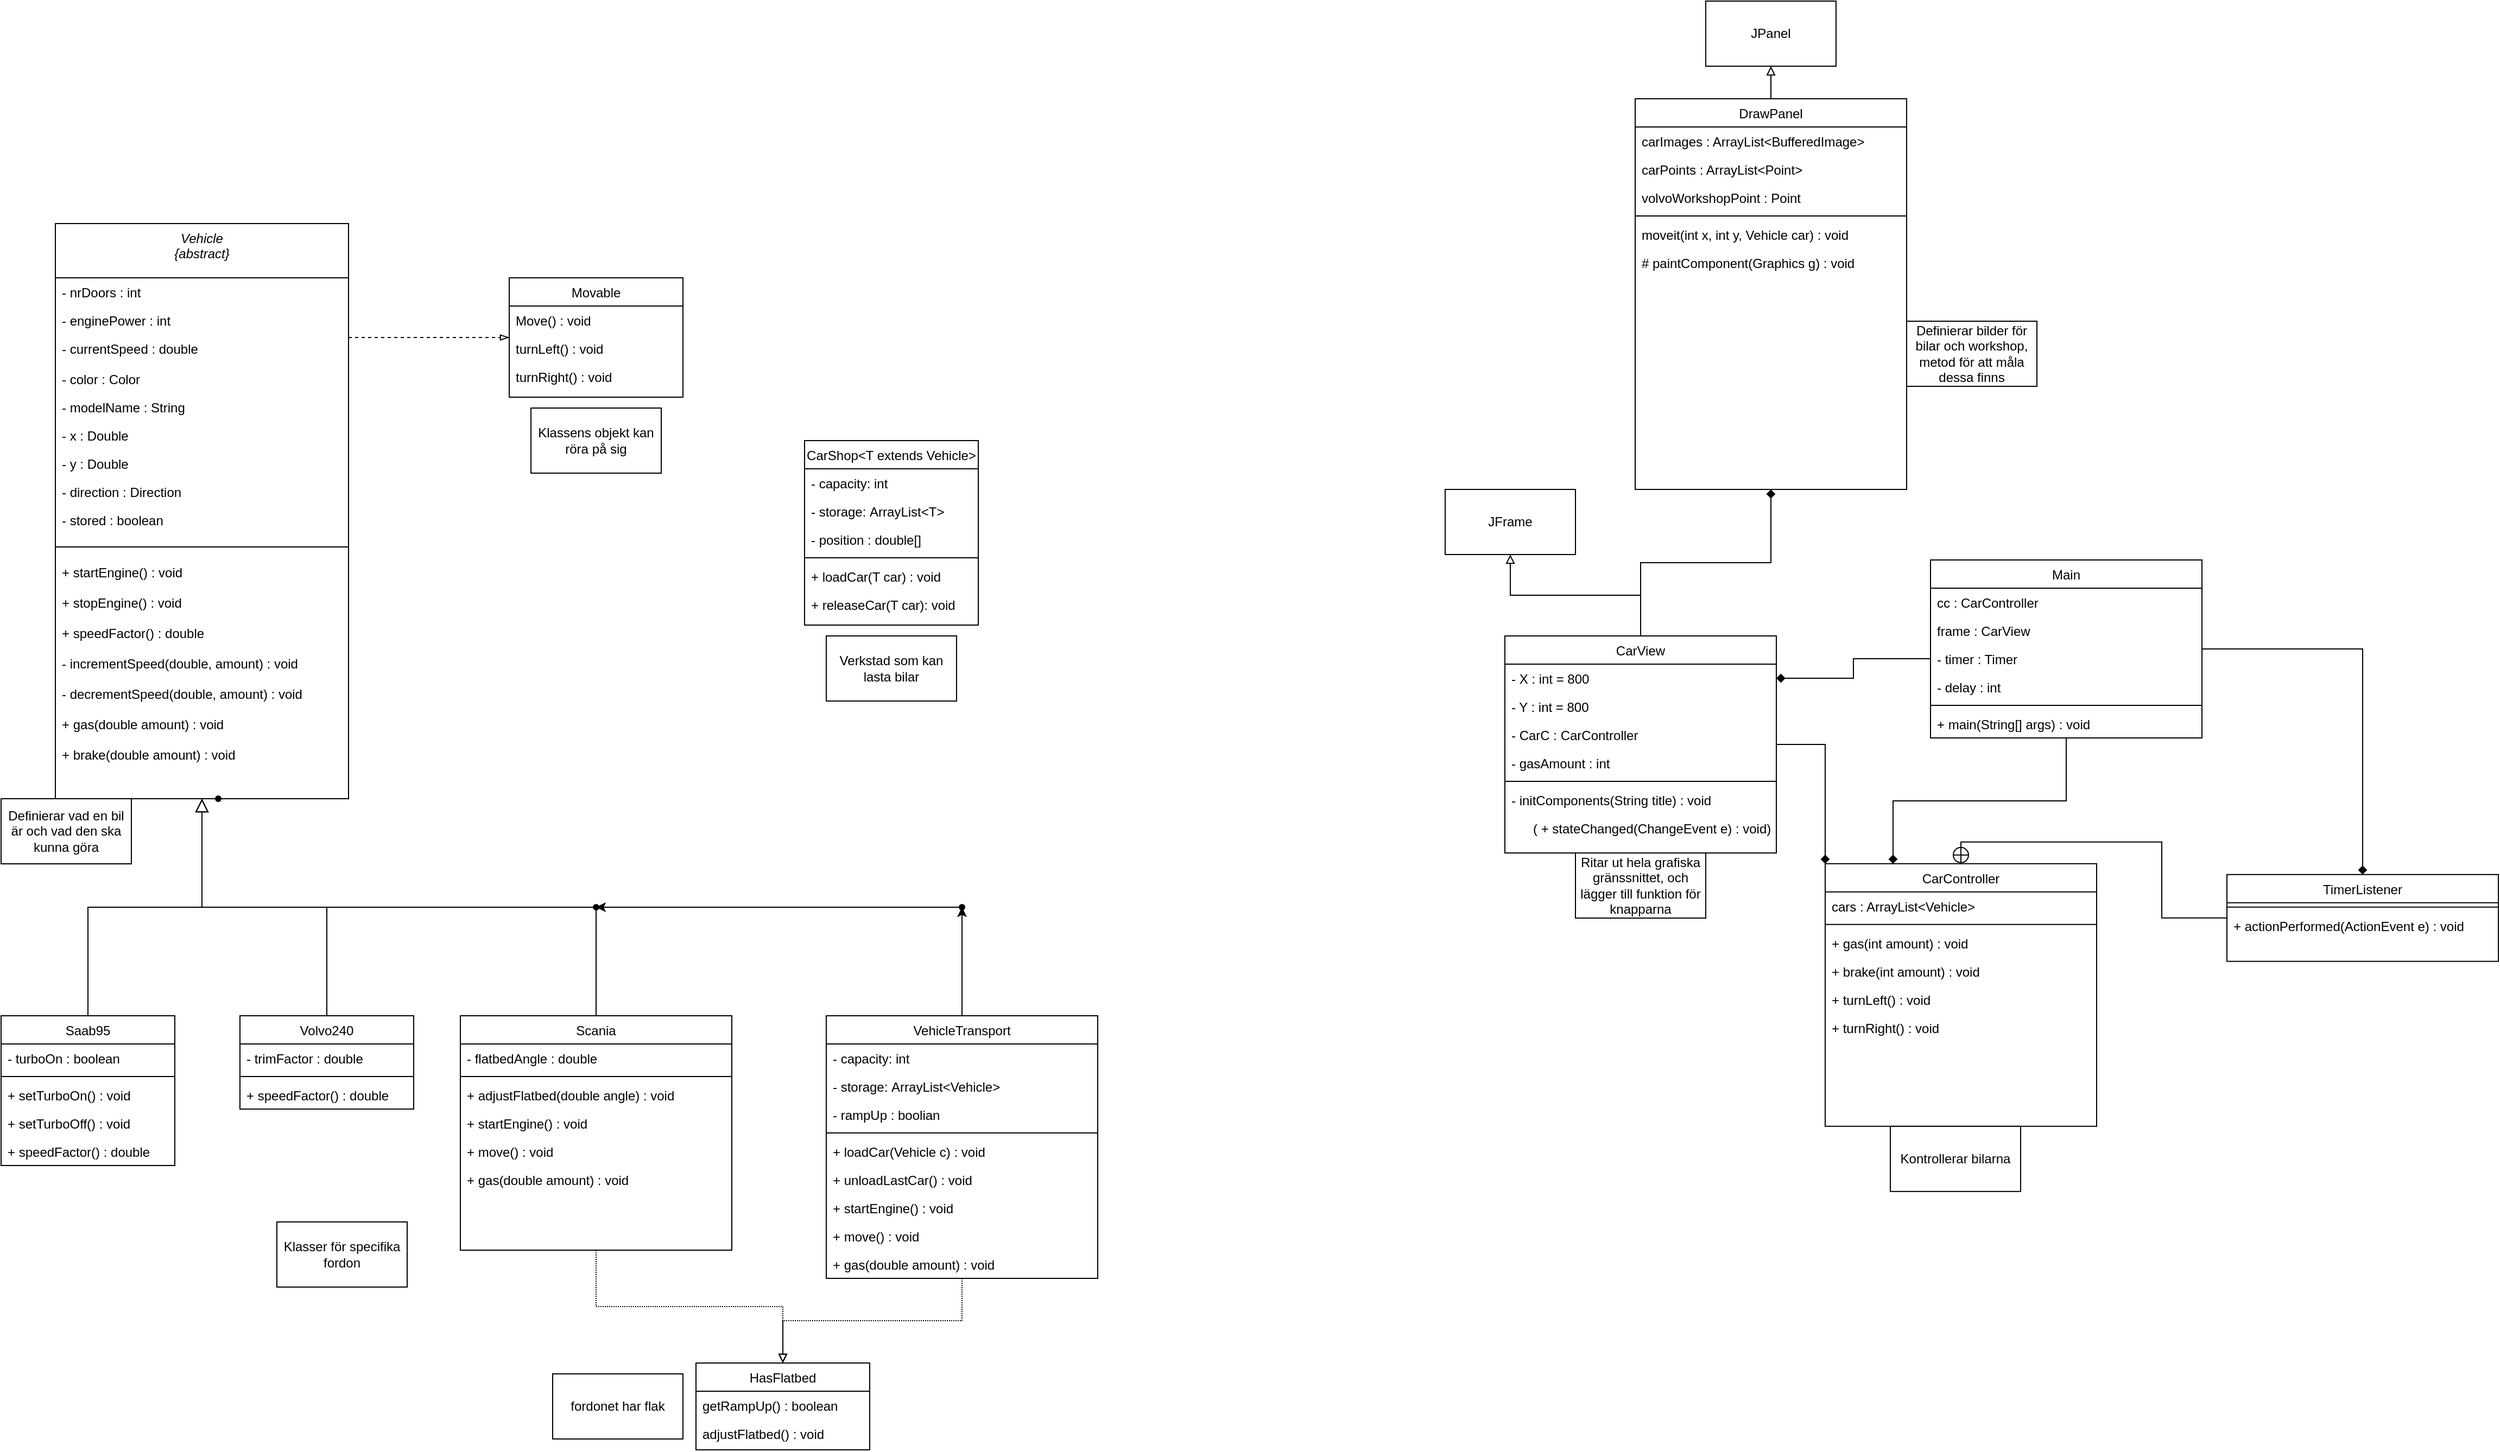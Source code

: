 <mxfile version="26.0.14">
  <diagram id="C5RBs43oDa-KdzZeNtuy" name="Page-1">
    <mxGraphModel dx="1431" dy="1986" grid="1" gridSize="10" guides="1" tooltips="1" connect="1" arrows="1" fold="1" page="1" pageScale="1" pageWidth="827" pageHeight="1169" math="0" shadow="0">
      <root>
        <mxCell id="WIyWlLk6GJQsqaUBKTNV-0" />
        <mxCell id="WIyWlLk6GJQsqaUBKTNV-1" parent="WIyWlLk6GJQsqaUBKTNV-0" />
        <mxCell id="zkfFHV4jXpPFQw0GAbJ--0" value="Vehicle&#xa;{abstract}" style="swimlane;fontStyle=2;align=center;verticalAlign=top;childLayout=stackLayout;horizontal=1;startSize=50;horizontalStack=0;resizeParent=1;resizeLast=0;collapsible=1;marginBottom=0;rounded=0;shadow=0;strokeWidth=1;" parent="WIyWlLk6GJQsqaUBKTNV-1" vertex="1">
          <mxGeometry x="90" y="70" width="270" height="530" as="geometry">
            <mxRectangle x="230" y="140" width="160" height="26" as="alternateBounds" />
          </mxGeometry>
        </mxCell>
        <mxCell id="zkfFHV4jXpPFQw0GAbJ--1" value="- nrDoors : int" style="text;align=left;verticalAlign=top;spacingLeft=4;spacingRight=4;overflow=hidden;rotatable=0;points=[[0,0.5],[1,0.5]];portConstraint=eastwest;" parent="zkfFHV4jXpPFQw0GAbJ--0" vertex="1">
          <mxGeometry y="50" width="270" height="26" as="geometry" />
        </mxCell>
        <mxCell id="zkfFHV4jXpPFQw0GAbJ--2" value="- enginePower : int" style="text;align=left;verticalAlign=top;spacingLeft=4;spacingRight=4;overflow=hidden;rotatable=0;points=[[0,0.5],[1,0.5]];portConstraint=eastwest;rounded=0;shadow=0;html=0;" parent="zkfFHV4jXpPFQw0GAbJ--0" vertex="1">
          <mxGeometry y="76" width="270" height="26" as="geometry" />
        </mxCell>
        <mxCell id="NCB2ixtyb9ge9E3yPOyg-3" value="- currentSpeed : double" style="text;align=left;verticalAlign=top;spacingLeft=4;spacingRight=4;overflow=hidden;rotatable=0;points=[[0,0.5],[1,0.5]];portConstraint=eastwest;" parent="zkfFHV4jXpPFQw0GAbJ--0" vertex="1">
          <mxGeometry y="102" width="270" height="28" as="geometry" />
        </mxCell>
        <mxCell id="zkfFHV4jXpPFQw0GAbJ--3" value="- color : Color" style="text;align=left;verticalAlign=top;spacingLeft=4;spacingRight=4;overflow=hidden;rotatable=0;points=[[0,0.5],[1,0.5]];portConstraint=eastwest;rounded=0;shadow=0;html=0;" parent="zkfFHV4jXpPFQw0GAbJ--0" vertex="1">
          <mxGeometry y="130" width="270" height="26" as="geometry" />
        </mxCell>
        <mxCell id="zkfFHV4jXpPFQw0GAbJ--5" value="- modelName : String" style="text;align=left;verticalAlign=top;spacingLeft=4;spacingRight=4;overflow=hidden;rotatable=0;points=[[0,0.5],[1,0.5]];portConstraint=eastwest;" parent="zkfFHV4jXpPFQw0GAbJ--0" vertex="1">
          <mxGeometry y="156" width="270" height="26" as="geometry" />
        </mxCell>
        <mxCell id="NCB2ixtyb9ge9E3yPOyg-1" value="- x : Double" style="text;align=left;verticalAlign=top;spacingLeft=4;spacingRight=4;overflow=hidden;rotatable=0;points=[[0,0.5],[1,0.5]];portConstraint=eastwest;" parent="zkfFHV4jXpPFQw0GAbJ--0" vertex="1">
          <mxGeometry y="182" width="270" height="26" as="geometry" />
        </mxCell>
        <mxCell id="NCB2ixtyb9ge9E3yPOyg-2" value="- y : Double" style="text;align=left;verticalAlign=top;spacingLeft=4;spacingRight=4;overflow=hidden;rotatable=0;points=[[0,0.5],[1,0.5]];portConstraint=eastwest;" parent="zkfFHV4jXpPFQw0GAbJ--0" vertex="1">
          <mxGeometry y="208" width="270" height="26" as="geometry" />
        </mxCell>
        <mxCell id="NCB2ixtyb9ge9E3yPOyg-0" value="- direction : Direction" style="text;align=left;verticalAlign=top;spacingLeft=4;spacingRight=4;overflow=hidden;rotatable=0;points=[[0,0.5],[1,0.5]];portConstraint=eastwest;" parent="zkfFHV4jXpPFQw0GAbJ--0" vertex="1">
          <mxGeometry y="234" width="270" height="26" as="geometry" />
        </mxCell>
        <mxCell id="NCB2ixtyb9ge9E3yPOyg-4" value="- stored : boolean" style="text;align=left;verticalAlign=top;spacingLeft=4;spacingRight=4;overflow=hidden;rotatable=0;points=[[0,0.5],[1,0.5]];portConstraint=eastwest;" parent="zkfFHV4jXpPFQw0GAbJ--0" vertex="1">
          <mxGeometry y="260" width="270" height="28" as="geometry" />
        </mxCell>
        <mxCell id="zkfFHV4jXpPFQw0GAbJ--4" value="" style="line;html=1;strokeWidth=1;align=left;verticalAlign=middle;spacingTop=-1;spacingLeft=3;spacingRight=3;rotatable=0;labelPosition=right;points=[];portConstraint=eastwest;" parent="zkfFHV4jXpPFQw0GAbJ--0" vertex="1">
          <mxGeometry y="288" width="270" height="20" as="geometry" />
        </mxCell>
        <mxCell id="NCB2ixtyb9ge9E3yPOyg-5" value="+ startEngine() : void" style="text;align=left;verticalAlign=top;spacingLeft=4;spacingRight=4;overflow=hidden;rotatable=0;points=[[0,0.5],[1,0.5]];portConstraint=eastwest;" parent="zkfFHV4jXpPFQw0GAbJ--0" vertex="1">
          <mxGeometry y="308" width="270" height="28" as="geometry" />
        </mxCell>
        <mxCell id="NCB2ixtyb9ge9E3yPOyg-6" value="+ stopEngine() : void" style="text;align=left;verticalAlign=top;spacingLeft=4;spacingRight=4;overflow=hidden;rotatable=0;points=[[0,0.5],[1,0.5]];portConstraint=eastwest;" parent="zkfFHV4jXpPFQw0GAbJ--0" vertex="1">
          <mxGeometry y="336" width="270" height="28" as="geometry" />
        </mxCell>
        <mxCell id="NCB2ixtyb9ge9E3yPOyg-7" value="+ speedFactor() : double" style="text;align=left;verticalAlign=top;spacingLeft=4;spacingRight=4;overflow=hidden;rotatable=0;points=[[0,0.5],[1,0.5]];portConstraint=eastwest;" parent="zkfFHV4jXpPFQw0GAbJ--0" vertex="1">
          <mxGeometry y="364" width="270" height="28" as="geometry" />
        </mxCell>
        <mxCell id="NCB2ixtyb9ge9E3yPOyg-8" value="- incrementSpeed(double, amount) : void" style="text;align=left;verticalAlign=top;spacingLeft=4;spacingRight=4;overflow=hidden;rotatable=0;points=[[0,0.5],[1,0.5]];portConstraint=eastwest;" parent="zkfFHV4jXpPFQw0GAbJ--0" vertex="1">
          <mxGeometry y="392" width="270" height="28" as="geometry" />
        </mxCell>
        <mxCell id="NCB2ixtyb9ge9E3yPOyg-9" value="- decrementSpeed(double, amount) : void" style="text;align=left;verticalAlign=top;spacingLeft=4;spacingRight=4;overflow=hidden;rotatable=0;points=[[0,0.5],[1,0.5]];portConstraint=eastwest;" parent="zkfFHV4jXpPFQw0GAbJ--0" vertex="1">
          <mxGeometry y="420" width="270" height="28" as="geometry" />
        </mxCell>
        <mxCell id="IPOSWvQ6vT351HimJlna-1" value="+ gas(double amount) : void" style="text;align=left;verticalAlign=top;spacingLeft=4;spacingRight=4;overflow=hidden;rotatable=0;points=[[0,0.5],[1,0.5]];portConstraint=eastwest;" parent="zkfFHV4jXpPFQw0GAbJ--0" vertex="1">
          <mxGeometry y="448" width="270" height="28" as="geometry" />
        </mxCell>
        <mxCell id="IPOSWvQ6vT351HimJlna-2" value="+ brake(double amount) : void" style="text;align=left;verticalAlign=top;spacingLeft=4;spacingRight=4;overflow=hidden;rotatable=0;points=[[0,0.5],[1,0.5]];portConstraint=eastwest;" parent="zkfFHV4jXpPFQw0GAbJ--0" vertex="1">
          <mxGeometry y="476" width="270" height="28" as="geometry" />
        </mxCell>
        <mxCell id="zkfFHV4jXpPFQw0GAbJ--6" value="Saab95" style="swimlane;fontStyle=0;align=center;verticalAlign=top;childLayout=stackLayout;horizontal=1;startSize=26;horizontalStack=0;resizeParent=1;resizeLast=0;collapsible=1;marginBottom=0;rounded=0;shadow=0;strokeWidth=1;" parent="WIyWlLk6GJQsqaUBKTNV-1" vertex="1">
          <mxGeometry x="40" y="800" width="160" height="138" as="geometry">
            <mxRectangle x="130" y="380" width="160" height="26" as="alternateBounds" />
          </mxGeometry>
        </mxCell>
        <mxCell id="zkfFHV4jXpPFQw0GAbJ--7" value="- turboOn : boolean" style="text;align=left;verticalAlign=top;spacingLeft=4;spacingRight=4;overflow=hidden;rotatable=0;points=[[0,0.5],[1,0.5]];portConstraint=eastwest;" parent="zkfFHV4jXpPFQw0GAbJ--6" vertex="1">
          <mxGeometry y="26" width="160" height="26" as="geometry" />
        </mxCell>
        <mxCell id="zkfFHV4jXpPFQw0GAbJ--9" value="" style="line;html=1;strokeWidth=1;align=left;verticalAlign=middle;spacingTop=-1;spacingLeft=3;spacingRight=3;rotatable=0;labelPosition=right;points=[];portConstraint=eastwest;" parent="zkfFHV4jXpPFQw0GAbJ--6" vertex="1">
          <mxGeometry y="52" width="160" height="8" as="geometry" />
        </mxCell>
        <mxCell id="zkfFHV4jXpPFQw0GAbJ--11" value="+ setTurboOn() : void" style="text;align=left;verticalAlign=top;spacingLeft=4;spacingRight=4;overflow=hidden;rotatable=0;points=[[0,0.5],[1,0.5]];portConstraint=eastwest;" parent="zkfFHV4jXpPFQw0GAbJ--6" vertex="1">
          <mxGeometry y="60" width="160" height="26" as="geometry" />
        </mxCell>
        <mxCell id="IPOSWvQ6vT351HimJlna-3" value="+ setTurboOff() : void" style="text;align=left;verticalAlign=top;spacingLeft=4;spacingRight=4;overflow=hidden;rotatable=0;points=[[0,0.5],[1,0.5]];portConstraint=eastwest;" parent="zkfFHV4jXpPFQw0GAbJ--6" vertex="1">
          <mxGeometry y="86" width="160" height="26" as="geometry" />
        </mxCell>
        <mxCell id="IPOSWvQ6vT351HimJlna-4" value="+ speedFactor() : double" style="text;align=left;verticalAlign=top;spacingLeft=4;spacingRight=4;overflow=hidden;rotatable=0;points=[[0,0.5],[1,0.5]];portConstraint=eastwest;" parent="zkfFHV4jXpPFQw0GAbJ--6" vertex="1">
          <mxGeometry y="112" width="160" height="26" as="geometry" />
        </mxCell>
        <mxCell id="zkfFHV4jXpPFQw0GAbJ--12" value="" style="endArrow=block;endSize=10;endFill=0;shadow=0;strokeWidth=1;rounded=0;curved=0;edgeStyle=elbowEdgeStyle;elbow=vertical;" parent="WIyWlLk6GJQsqaUBKTNV-1" source="zkfFHV4jXpPFQw0GAbJ--6" target="zkfFHV4jXpPFQw0GAbJ--0" edge="1">
          <mxGeometry width="160" relative="1" as="geometry">
            <mxPoint x="200" y="203" as="sourcePoint" />
            <mxPoint x="200" y="203" as="targetPoint" />
          </mxGeometry>
        </mxCell>
        <mxCell id="zkfFHV4jXpPFQw0GAbJ--13" value="Volvo240" style="swimlane;fontStyle=0;align=center;verticalAlign=top;childLayout=stackLayout;horizontal=1;startSize=26;horizontalStack=0;resizeParent=1;resizeLast=0;collapsible=1;marginBottom=0;rounded=0;shadow=0;strokeWidth=1;" parent="WIyWlLk6GJQsqaUBKTNV-1" vertex="1">
          <mxGeometry x="260" y="800" width="160" height="86" as="geometry">
            <mxRectangle x="340" y="380" width="170" height="26" as="alternateBounds" />
          </mxGeometry>
        </mxCell>
        <mxCell id="zkfFHV4jXpPFQw0GAbJ--14" value="- trimFactor : double" style="text;align=left;verticalAlign=top;spacingLeft=4;spacingRight=4;overflow=hidden;rotatable=0;points=[[0,0.5],[1,0.5]];portConstraint=eastwest;" parent="zkfFHV4jXpPFQw0GAbJ--13" vertex="1">
          <mxGeometry y="26" width="160" height="26" as="geometry" />
        </mxCell>
        <mxCell id="zkfFHV4jXpPFQw0GAbJ--15" value="" style="line;html=1;strokeWidth=1;align=left;verticalAlign=middle;spacingTop=-1;spacingLeft=3;spacingRight=3;rotatable=0;labelPosition=right;points=[];portConstraint=eastwest;" parent="zkfFHV4jXpPFQw0GAbJ--13" vertex="1">
          <mxGeometry y="52" width="160" height="8" as="geometry" />
        </mxCell>
        <mxCell id="IPOSWvQ6vT351HimJlna-6" value="+ speedFactor() : double" style="text;align=left;verticalAlign=top;spacingLeft=4;spacingRight=4;overflow=hidden;rotatable=0;points=[[0,0.5],[1,0.5]];portConstraint=eastwest;" parent="zkfFHV4jXpPFQw0GAbJ--13" vertex="1">
          <mxGeometry y="60" width="160" height="26" as="geometry" />
        </mxCell>
        <mxCell id="zkfFHV4jXpPFQw0GAbJ--16" value="" style="endArrow=block;endSize=10;endFill=0;shadow=0;strokeWidth=1;rounded=0;curved=0;edgeStyle=elbowEdgeStyle;elbow=vertical;" parent="WIyWlLk6GJQsqaUBKTNV-1" source="zkfFHV4jXpPFQw0GAbJ--13" target="zkfFHV4jXpPFQw0GAbJ--0" edge="1">
          <mxGeometry width="160" relative="1" as="geometry">
            <mxPoint x="210" y="373" as="sourcePoint" />
            <mxPoint x="310" y="271" as="targetPoint" />
          </mxGeometry>
        </mxCell>
        <mxCell id="zkfFHV4jXpPFQw0GAbJ--17" value="Movable" style="swimlane;fontStyle=0;align=center;verticalAlign=top;childLayout=stackLayout;horizontal=1;startSize=26;horizontalStack=0;resizeParent=1;resizeLast=0;collapsible=1;marginBottom=0;rounded=0;shadow=0;strokeWidth=1;" parent="WIyWlLk6GJQsqaUBKTNV-1" vertex="1">
          <mxGeometry x="508" y="120" width="160" height="110" as="geometry">
            <mxRectangle x="550" y="140" width="160" height="26" as="alternateBounds" />
          </mxGeometry>
        </mxCell>
        <mxCell id="zkfFHV4jXpPFQw0GAbJ--18" value="Move() : void" style="text;align=left;verticalAlign=top;spacingLeft=4;spacingRight=4;overflow=hidden;rotatable=0;points=[[0,0.5],[1,0.5]];portConstraint=eastwest;" parent="zkfFHV4jXpPFQw0GAbJ--17" vertex="1">
          <mxGeometry y="26" width="160" height="26" as="geometry" />
        </mxCell>
        <mxCell id="zkfFHV4jXpPFQw0GAbJ--19" value="turnLeft() : void" style="text;align=left;verticalAlign=top;spacingLeft=4;spacingRight=4;overflow=hidden;rotatable=0;points=[[0,0.5],[1,0.5]];portConstraint=eastwest;rounded=0;shadow=0;html=0;" parent="zkfFHV4jXpPFQw0GAbJ--17" vertex="1">
          <mxGeometry y="52" width="160" height="26" as="geometry" />
        </mxCell>
        <mxCell id="zkfFHV4jXpPFQw0GAbJ--20" value="turnRight() : void" style="text;align=left;verticalAlign=top;spacingLeft=4;spacingRight=4;overflow=hidden;rotatable=0;points=[[0,0.5],[1,0.5]];portConstraint=eastwest;rounded=0;shadow=0;html=0;" parent="zkfFHV4jXpPFQw0GAbJ--17" vertex="1">
          <mxGeometry y="78" width="160" height="26" as="geometry" />
        </mxCell>
        <mxCell id="zkfFHV4jXpPFQw0GAbJ--26" value="" style="endArrow=blockThin;shadow=0;strokeWidth=1;rounded=0;curved=0;endFill=0;edgeStyle=elbowEdgeStyle;elbow=vertical;dashed=1;" parent="WIyWlLk6GJQsqaUBKTNV-1" source="zkfFHV4jXpPFQw0GAbJ--0" target="zkfFHV4jXpPFQw0GAbJ--17" edge="1">
          <mxGeometry x="0.5" y="41" relative="1" as="geometry">
            <mxPoint x="380" y="192" as="sourcePoint" />
            <mxPoint x="540" y="192" as="targetPoint" />
            <mxPoint x="-40" y="32" as="offset" />
          </mxGeometry>
        </mxCell>
        <mxCell id="IPOSWvQ6vT351HimJlna-49" style="edgeStyle=orthogonalEdgeStyle;rounded=0;orthogonalLoop=1;jettySize=auto;html=1;endArrow=none;startFill=0;" parent="WIyWlLk6GJQsqaUBKTNV-1" source="IPOSWvQ6vT351HimJlna-7" target="IPOSWvQ6vT351HimJlna-48" edge="1">
          <mxGeometry relative="1" as="geometry" />
        </mxCell>
        <mxCell id="IPOSWvQ6vT351HimJlna-72" style="edgeStyle=orthogonalEdgeStyle;rounded=0;orthogonalLoop=1;jettySize=auto;html=1;entryX=0.5;entryY=0;entryDx=0;entryDy=0;dashed=1;dashPattern=1 1;endArrow=block;endFill=0;" parent="WIyWlLk6GJQsqaUBKTNV-1" source="IPOSWvQ6vT351HimJlna-7" target="IPOSWvQ6vT351HimJlna-66" edge="1">
          <mxGeometry relative="1" as="geometry" />
        </mxCell>
        <mxCell id="IPOSWvQ6vT351HimJlna-7" value="Scania" style="swimlane;fontStyle=0;align=center;verticalAlign=top;childLayout=stackLayout;horizontal=1;startSize=26;horizontalStack=0;resizeParent=1;resizeLast=0;collapsible=1;marginBottom=0;rounded=0;shadow=0;strokeWidth=1;" parent="WIyWlLk6GJQsqaUBKTNV-1" vertex="1">
          <mxGeometry x="463" y="800" width="250" height="216" as="geometry">
            <mxRectangle x="130" y="380" width="160" height="26" as="alternateBounds" />
          </mxGeometry>
        </mxCell>
        <mxCell id="IPOSWvQ6vT351HimJlna-8" value="- flatbedAngle : double" style="text;align=left;verticalAlign=top;spacingLeft=4;spacingRight=4;overflow=hidden;rotatable=0;points=[[0,0.5],[1,0.5]];portConstraint=eastwest;" parent="IPOSWvQ6vT351HimJlna-7" vertex="1">
          <mxGeometry y="26" width="250" height="26" as="geometry" />
        </mxCell>
        <mxCell id="IPOSWvQ6vT351HimJlna-9" value="" style="line;html=1;strokeWidth=1;align=left;verticalAlign=middle;spacingTop=-1;spacingLeft=3;spacingRight=3;rotatable=0;labelPosition=right;points=[];portConstraint=eastwest;" parent="IPOSWvQ6vT351HimJlna-7" vertex="1">
          <mxGeometry y="52" width="250" height="8" as="geometry" />
        </mxCell>
        <mxCell id="IPOSWvQ6vT351HimJlna-10" value="+ adjustFlatbed(double angle) : void" style="text;align=left;verticalAlign=top;spacingLeft=4;spacingRight=4;overflow=hidden;rotatable=0;points=[[0,0.5],[1,0.5]];portConstraint=eastwest;" parent="IPOSWvQ6vT351HimJlna-7" vertex="1">
          <mxGeometry y="60" width="250" height="26" as="geometry" />
        </mxCell>
        <mxCell id="IPOSWvQ6vT351HimJlna-11" value="+ startEngine() : void" style="text;align=left;verticalAlign=top;spacingLeft=4;spacingRight=4;overflow=hidden;rotatable=0;points=[[0,0.5],[1,0.5]];portConstraint=eastwest;" parent="IPOSWvQ6vT351HimJlna-7" vertex="1">
          <mxGeometry y="86" width="250" height="26" as="geometry" />
        </mxCell>
        <mxCell id="IPOSWvQ6vT351HimJlna-36" value="+ move() : void" style="text;align=left;verticalAlign=top;spacingLeft=4;spacingRight=4;overflow=hidden;rotatable=0;points=[[0,0.5],[1,0.5]];portConstraint=eastwest;" parent="IPOSWvQ6vT351HimJlna-7" vertex="1">
          <mxGeometry y="112" width="250" height="26" as="geometry" />
        </mxCell>
        <mxCell id="IPOSWvQ6vT351HimJlna-38" value="+ gas(double amount) : void" style="text;align=left;verticalAlign=top;spacingLeft=4;spacingRight=4;overflow=hidden;rotatable=0;points=[[0,0.5],[1,0.5]];portConstraint=eastwest;" parent="IPOSWvQ6vT351HimJlna-7" vertex="1">
          <mxGeometry y="138" width="250" height="26" as="geometry" />
        </mxCell>
        <mxCell id="IPOSWvQ6vT351HimJlna-30" value="" style="shape=waypoint;sketch=0;fillStyle=solid;size=6;pointerEvents=1;points=[];fillColor=none;resizable=0;rotatable=0;perimeter=centerPerimeter;snapToPoint=1;strokeColor=none;" parent="WIyWlLk6GJQsqaUBKTNV-1" vertex="1">
          <mxGeometry x="550" y="870" width="20" height="20" as="geometry" />
        </mxCell>
        <mxCell id="IPOSWvQ6vT351HimJlna-32" value="" style="shape=waypoint;sketch=0;fillStyle=solid;size=6;pointerEvents=1;points=[];fillColor=none;resizable=0;rotatable=0;perimeter=centerPerimeter;snapToPoint=1;strokeColor=none;" parent="WIyWlLk6GJQsqaUBKTNV-1" vertex="1">
          <mxGeometry x="450" y="870" width="20" height="20" as="geometry" />
        </mxCell>
        <mxCell id="IPOSWvQ6vT351HimJlna-45" style="edgeStyle=orthogonalEdgeStyle;rounded=0;orthogonalLoop=1;jettySize=auto;html=1;" parent="WIyWlLk6GJQsqaUBKTNV-1" edge="1">
          <mxGeometry relative="1" as="geometry">
            <mxPoint x="640" y="660" as="targetPoint" />
            <mxPoint x="640" y="660" as="sourcePoint" />
          </mxGeometry>
        </mxCell>
        <mxCell id="IPOSWvQ6vT351HimJlna-44" value="" style="shape=waypoint;sketch=0;fillStyle=solid;size=6;pointerEvents=1;points=[];fillColor=none;resizable=0;rotatable=0;perimeter=centerPerimeter;snapToPoint=1;strokeColor=none;" parent="WIyWlLk6GJQsqaUBKTNV-1" vertex="1">
          <mxGeometry x="330" y="690" width="20" height="20" as="geometry" />
        </mxCell>
        <mxCell id="IPOSWvQ6vT351HimJlna-50" style="edgeStyle=orthogonalEdgeStyle;rounded=0;orthogonalLoop=1;jettySize=auto;html=1;endArrow=none;startFill=0;" parent="WIyWlLk6GJQsqaUBKTNV-1" source="IPOSWvQ6vT351HimJlna-48" target="IPOSWvQ6vT351HimJlna-44" edge="1">
          <mxGeometry relative="1" as="geometry" />
        </mxCell>
        <mxCell id="IPOSWvQ6vT351HimJlna-48" value="" style="shape=waypoint;sketch=0;fillStyle=solid;size=6;pointerEvents=1;points=[];fillColor=none;resizable=0;rotatable=0;perimeter=centerPerimeter;snapToPoint=1;strokeColor=none;" parent="WIyWlLk6GJQsqaUBKTNV-1" vertex="1">
          <mxGeometry x="578" y="690" width="20" height="20" as="geometry" />
        </mxCell>
        <mxCell id="IPOSWvQ6vT351HimJlna-61" style="edgeStyle=orthogonalEdgeStyle;rounded=0;orthogonalLoop=1;jettySize=auto;html=1;" parent="WIyWlLk6GJQsqaUBKTNV-1" source="IPOSWvQ6vT351HimJlna-51" target="IPOSWvQ6vT351HimJlna-60" edge="1">
          <mxGeometry relative="1" as="geometry" />
        </mxCell>
        <mxCell id="IPOSWvQ6vT351HimJlna-73" style="edgeStyle=orthogonalEdgeStyle;rounded=0;orthogonalLoop=1;jettySize=auto;html=1;entryX=0.5;entryY=0;entryDx=0;entryDy=0;dashed=1;dashPattern=1 1;endArrow=block;endFill=0;" parent="WIyWlLk6GJQsqaUBKTNV-1" source="IPOSWvQ6vT351HimJlna-51" target="IPOSWvQ6vT351HimJlna-66" edge="1">
          <mxGeometry relative="1" as="geometry" />
        </mxCell>
        <mxCell id="IPOSWvQ6vT351HimJlna-51" value="VehicleTransport" style="swimlane;fontStyle=0;align=center;verticalAlign=top;childLayout=stackLayout;horizontal=1;startSize=26;horizontalStack=0;resizeParent=1;resizeLast=0;collapsible=1;marginBottom=0;rounded=0;shadow=0;strokeWidth=1;" parent="WIyWlLk6GJQsqaUBKTNV-1" vertex="1">
          <mxGeometry x="800" y="800" width="250" height="242" as="geometry">
            <mxRectangle x="130" y="380" width="160" height="26" as="alternateBounds" />
          </mxGeometry>
        </mxCell>
        <mxCell id="IPOSWvQ6vT351HimJlna-52" value="- capacity: int" style="text;align=left;verticalAlign=top;spacingLeft=4;spacingRight=4;overflow=hidden;rotatable=0;points=[[0,0.5],[1,0.5]];portConstraint=eastwest;" parent="IPOSWvQ6vT351HimJlna-51" vertex="1">
          <mxGeometry y="26" width="250" height="26" as="geometry" />
        </mxCell>
        <mxCell id="IPOSWvQ6vT351HimJlna-63" value="- storage: ArrayList&lt;Vehicle&gt;" style="text;align=left;verticalAlign=top;spacingLeft=4;spacingRight=4;overflow=hidden;rotatable=0;points=[[0,0.5],[1,0.5]];portConstraint=eastwest;" parent="IPOSWvQ6vT351HimJlna-51" vertex="1">
          <mxGeometry y="52" width="250" height="26" as="geometry" />
        </mxCell>
        <mxCell id="IPOSWvQ6vT351HimJlna-54" value="- rampUp : boolian" style="text;align=left;verticalAlign=top;spacingLeft=4;spacingRight=4;overflow=hidden;rotatable=0;points=[[0,0.5],[1,0.5]];portConstraint=eastwest;" parent="IPOSWvQ6vT351HimJlna-51" vertex="1">
          <mxGeometry y="78" width="250" height="26" as="geometry" />
        </mxCell>
        <mxCell id="IPOSWvQ6vT351HimJlna-53" value="" style="line;html=1;strokeWidth=1;align=left;verticalAlign=middle;spacingTop=-1;spacingLeft=3;spacingRight=3;rotatable=0;labelPosition=right;points=[];portConstraint=eastwest;" parent="IPOSWvQ6vT351HimJlna-51" vertex="1">
          <mxGeometry y="104" width="250" height="8" as="geometry" />
        </mxCell>
        <mxCell id="IPOSWvQ6vT351HimJlna-65" value="+ loadCar(Vehicle c) : void" style="text;align=left;verticalAlign=top;spacingLeft=4;spacingRight=4;overflow=hidden;rotatable=0;points=[[0,0.5],[1,0.5]];portConstraint=eastwest;" parent="IPOSWvQ6vT351HimJlna-51" vertex="1">
          <mxGeometry y="112" width="250" height="26" as="geometry" />
        </mxCell>
        <mxCell id="IPOSWvQ6vT351HimJlna-64" value="+ unloadLastCar() : void" style="text;align=left;verticalAlign=top;spacingLeft=4;spacingRight=4;overflow=hidden;rotatable=0;points=[[0,0.5],[1,0.5]];portConstraint=eastwest;" parent="IPOSWvQ6vT351HimJlna-51" vertex="1">
          <mxGeometry y="138" width="250" height="26" as="geometry" />
        </mxCell>
        <mxCell id="IPOSWvQ6vT351HimJlna-55" value="+ startEngine() : void" style="text;align=left;verticalAlign=top;spacingLeft=4;spacingRight=4;overflow=hidden;rotatable=0;points=[[0,0.5],[1,0.5]];portConstraint=eastwest;" parent="IPOSWvQ6vT351HimJlna-51" vertex="1">
          <mxGeometry y="164" width="250" height="26" as="geometry" />
        </mxCell>
        <mxCell id="IPOSWvQ6vT351HimJlna-56" value="+ move() : void" style="text;align=left;verticalAlign=top;spacingLeft=4;spacingRight=4;overflow=hidden;rotatable=0;points=[[0,0.5],[1,0.5]];portConstraint=eastwest;" parent="IPOSWvQ6vT351HimJlna-51" vertex="1">
          <mxGeometry y="190" width="250" height="26" as="geometry" />
        </mxCell>
        <mxCell id="IPOSWvQ6vT351HimJlna-57" value="+ gas(double amount) : void" style="text;align=left;verticalAlign=top;spacingLeft=4;spacingRight=4;overflow=hidden;rotatable=0;points=[[0,0.5],[1,0.5]];portConstraint=eastwest;" parent="IPOSWvQ6vT351HimJlna-51" vertex="1">
          <mxGeometry y="216" width="250" height="26" as="geometry" />
        </mxCell>
        <mxCell id="IPOSWvQ6vT351HimJlna-58" value="" style="shape=waypoint;sketch=0;fillStyle=solid;size=6;pointerEvents=1;points=[];fillColor=none;resizable=0;rotatable=0;perimeter=centerPerimeter;snapToPoint=1;" parent="WIyWlLk6GJQsqaUBKTNV-1" vertex="1">
          <mxGeometry x="230" y="590" width="20" height="20" as="geometry" />
        </mxCell>
        <mxCell id="IPOSWvQ6vT351HimJlna-59" value="" style="shape=waypoint;sketch=0;fillStyle=solid;size=6;pointerEvents=1;points=[];fillColor=none;resizable=0;rotatable=0;perimeter=centerPerimeter;snapToPoint=1;" parent="WIyWlLk6GJQsqaUBKTNV-1" vertex="1">
          <mxGeometry x="578" y="690" width="20" height="20" as="geometry" />
        </mxCell>
        <mxCell id="IPOSWvQ6vT351HimJlna-60" value="" style="shape=waypoint;sketch=0;fillStyle=solid;size=6;pointerEvents=1;points=[];fillColor=none;resizable=0;rotatable=0;perimeter=centerPerimeter;snapToPoint=1;" parent="WIyWlLk6GJQsqaUBKTNV-1" vertex="1">
          <mxGeometry x="915" y="690" width="20" height="20" as="geometry" />
        </mxCell>
        <mxCell id="IPOSWvQ6vT351HimJlna-62" style="edgeStyle=orthogonalEdgeStyle;rounded=0;orthogonalLoop=1;jettySize=auto;html=1;entryX=0.9;entryY=1.1;entryDx=0;entryDy=0;entryPerimeter=0;" parent="WIyWlLk6GJQsqaUBKTNV-1" source="IPOSWvQ6vT351HimJlna-60" target="IPOSWvQ6vT351HimJlna-59" edge="1">
          <mxGeometry relative="1" as="geometry" />
        </mxCell>
        <mxCell id="IPOSWvQ6vT351HimJlna-66" value="HasFlatbed" style="swimlane;fontStyle=0;align=center;verticalAlign=top;childLayout=stackLayout;horizontal=1;startSize=26;horizontalStack=0;resizeParent=1;resizeLast=0;collapsible=1;marginBottom=0;rounded=0;shadow=0;strokeWidth=1;" parent="WIyWlLk6GJQsqaUBKTNV-1" vertex="1">
          <mxGeometry x="680" y="1120" width="160" height="80" as="geometry">
            <mxRectangle x="550" y="140" width="160" height="26" as="alternateBounds" />
          </mxGeometry>
        </mxCell>
        <mxCell id="IPOSWvQ6vT351HimJlna-67" value="getRampUp() : boolean" style="text;align=left;verticalAlign=top;spacingLeft=4;spacingRight=4;overflow=hidden;rotatable=0;points=[[0,0.5],[1,0.5]];portConstraint=eastwest;" parent="IPOSWvQ6vT351HimJlna-66" vertex="1">
          <mxGeometry y="26" width="160" height="26" as="geometry" />
        </mxCell>
        <mxCell id="IPOSWvQ6vT351HimJlna-68" value="adjustFlatbed() : void" style="text;align=left;verticalAlign=top;spacingLeft=4;spacingRight=4;overflow=hidden;rotatable=0;points=[[0,0.5],[1,0.5]];portConstraint=eastwest;rounded=0;shadow=0;html=0;" parent="IPOSWvQ6vT351HimJlna-66" vertex="1">
          <mxGeometry y="52" width="160" height="26" as="geometry" />
        </mxCell>
        <mxCell id="IPOSWvQ6vT351HimJlna-74" value="CarShop&lt;T extends Vehicle&gt;" style="swimlane;fontStyle=0;align=center;verticalAlign=top;childLayout=stackLayout;horizontal=1;startSize=26;horizontalStack=0;resizeParent=1;resizeLast=0;collapsible=1;marginBottom=0;rounded=0;shadow=0;strokeWidth=1;" parent="WIyWlLk6GJQsqaUBKTNV-1" vertex="1">
          <mxGeometry x="780" y="270" width="160" height="170" as="geometry">
            <mxRectangle x="130" y="380" width="160" height="26" as="alternateBounds" />
          </mxGeometry>
        </mxCell>
        <mxCell id="IPOSWvQ6vT351HimJlna-75" value="- capacity: int" style="text;align=left;verticalAlign=top;spacingLeft=4;spacingRight=4;overflow=hidden;rotatable=0;points=[[0,0.5],[1,0.5]];portConstraint=eastwest;" parent="IPOSWvQ6vT351HimJlna-74" vertex="1">
          <mxGeometry y="26" width="160" height="26" as="geometry" />
        </mxCell>
        <mxCell id="IPOSWvQ6vT351HimJlna-83" value="- storage: ArrayList&lt;T&gt;" style="text;align=left;verticalAlign=top;spacingLeft=4;spacingRight=4;overflow=hidden;rotatable=0;points=[[0,0.5],[1,0.5]];portConstraint=eastwest;" parent="IPOSWvQ6vT351HimJlna-74" vertex="1">
          <mxGeometry y="52" width="160" height="26" as="geometry" />
        </mxCell>
        <mxCell id="IPOSWvQ6vT351HimJlna-84" value="- position : double[]" style="text;align=left;verticalAlign=top;spacingLeft=4;spacingRight=4;overflow=hidden;rotatable=0;points=[[0,0.5],[1,0.5]];portConstraint=eastwest;" parent="IPOSWvQ6vT351HimJlna-74" vertex="1">
          <mxGeometry y="78" width="160" height="26" as="geometry" />
        </mxCell>
        <mxCell id="IPOSWvQ6vT351HimJlna-76" value="" style="line;html=1;strokeWidth=1;align=left;verticalAlign=middle;spacingTop=-1;spacingLeft=3;spacingRight=3;rotatable=0;labelPosition=right;points=[];portConstraint=eastwest;" parent="IPOSWvQ6vT351HimJlna-74" vertex="1">
          <mxGeometry y="104" width="160" height="8" as="geometry" />
        </mxCell>
        <mxCell id="IPOSWvQ6vT351HimJlna-77" value="+ loadCar(T car) : void" style="text;align=left;verticalAlign=top;spacingLeft=4;spacingRight=4;overflow=hidden;rotatable=0;points=[[0,0.5],[1,0.5]];portConstraint=eastwest;" parent="IPOSWvQ6vT351HimJlna-74" vertex="1">
          <mxGeometry y="112" width="160" height="26" as="geometry" />
        </mxCell>
        <mxCell id="IPOSWvQ6vT351HimJlna-78" value="+ releaseCar(T car): void" style="text;align=left;verticalAlign=top;spacingLeft=4;spacingRight=4;overflow=hidden;rotatable=0;points=[[0,0.5],[1,0.5]];portConstraint=eastwest;" parent="IPOSWvQ6vT351HimJlna-74" vertex="1">
          <mxGeometry y="138" width="160" height="26" as="geometry" />
        </mxCell>
        <mxCell id="CcBp-RUJ5APrqjMbHhpK-7" style="edgeStyle=orthogonalEdgeStyle;rounded=0;orthogonalLoop=1;jettySize=auto;html=1;entryX=0.5;entryY=1;entryDx=0;entryDy=0;endArrow=block;endFill=0;" parent="WIyWlLk6GJQsqaUBKTNV-1" source="IPOSWvQ6vT351HimJlna-85" target="CcBp-RUJ5APrqjMbHhpK-6" edge="1">
          <mxGeometry relative="1" as="geometry" />
        </mxCell>
        <mxCell id="CcBp-RUJ5APrqjMbHhpK-29" style="edgeStyle=orthogonalEdgeStyle;rounded=0;orthogonalLoop=1;jettySize=auto;html=1;entryX=0;entryY=0;entryDx=0;entryDy=0;endArrow=diamond;endFill=1;" parent="WIyWlLk6GJQsqaUBKTNV-1" source="IPOSWvQ6vT351HimJlna-85" target="IPOSWvQ6vT351HimJlna-105" edge="1">
          <mxGeometry relative="1" as="geometry" />
        </mxCell>
        <mxCell id="Waz1OTMBkC5-I9cBOXwK-0" style="edgeStyle=orthogonalEdgeStyle;rounded=0;orthogonalLoop=1;jettySize=auto;html=1;endArrow=diamond;endFill=1;" edge="1" parent="WIyWlLk6GJQsqaUBKTNV-1" source="IPOSWvQ6vT351HimJlna-85" target="IPOSWvQ6vT351HimJlna-95">
          <mxGeometry relative="1" as="geometry" />
        </mxCell>
        <mxCell id="IPOSWvQ6vT351HimJlna-85" value="CarView" style="swimlane;fontStyle=0;align=center;verticalAlign=top;childLayout=stackLayout;horizontal=1;startSize=26;horizontalStack=0;resizeParent=1;resizeLast=0;collapsible=1;marginBottom=0;rounded=0;shadow=0;strokeWidth=1;" parent="WIyWlLk6GJQsqaUBKTNV-1" vertex="1">
          <mxGeometry x="1425" y="450" width="250" height="200" as="geometry">
            <mxRectangle x="130" y="380" width="160" height="26" as="alternateBounds" />
          </mxGeometry>
        </mxCell>
        <mxCell id="IPOSWvQ6vT351HimJlna-86" value="- X : int = 800" style="text;align=left;verticalAlign=top;spacingLeft=4;spacingRight=4;overflow=hidden;rotatable=0;points=[[0,0.5],[1,0.5]];portConstraint=eastwest;" parent="IPOSWvQ6vT351HimJlna-85" vertex="1">
          <mxGeometry y="26" width="250" height="26" as="geometry" />
        </mxCell>
        <mxCell id="IPOSWvQ6vT351HimJlna-87" value="- Y : int = 800" style="text;align=left;verticalAlign=top;spacingLeft=4;spacingRight=4;overflow=hidden;rotatable=0;points=[[0,0.5],[1,0.5]];portConstraint=eastwest;" parent="IPOSWvQ6vT351HimJlna-85" vertex="1">
          <mxGeometry y="52" width="250" height="26" as="geometry" />
        </mxCell>
        <mxCell id="IPOSWvQ6vT351HimJlna-88" value="- CarC : CarController" style="text;align=left;verticalAlign=top;spacingLeft=4;spacingRight=4;overflow=hidden;rotatable=0;points=[[0,0.5],[1,0.5]];portConstraint=eastwest;" parent="IPOSWvQ6vT351HimJlna-85" vertex="1">
          <mxGeometry y="78" width="250" height="26" as="geometry" />
        </mxCell>
        <mxCell id="IPOSWvQ6vT351HimJlna-90" value="- gasAmount : int" style="text;align=left;verticalAlign=top;spacingLeft=4;spacingRight=4;overflow=hidden;rotatable=0;points=[[0,0.5],[1,0.5]];portConstraint=eastwest;" parent="IPOSWvQ6vT351HimJlna-85" vertex="1">
          <mxGeometry y="104" width="250" height="26" as="geometry" />
        </mxCell>
        <mxCell id="IPOSWvQ6vT351HimJlna-89" value="" style="line;html=1;strokeWidth=1;align=left;verticalAlign=middle;spacingTop=-1;spacingLeft=3;spacingRight=3;rotatable=0;labelPosition=right;points=[];portConstraint=eastwest;" parent="IPOSWvQ6vT351HimJlna-85" vertex="1">
          <mxGeometry y="130" width="250" height="8" as="geometry" />
        </mxCell>
        <mxCell id="IPOSWvQ6vT351HimJlna-91" value="- initComponents(String title) : void" style="text;align=left;verticalAlign=top;spacingLeft=4;spacingRight=4;overflow=hidden;rotatable=0;points=[[0,0.5],[1,0.5]];portConstraint=eastwest;" parent="IPOSWvQ6vT351HimJlna-85" vertex="1">
          <mxGeometry y="138" width="250" height="26" as="geometry" />
        </mxCell>
        <mxCell id="CcBp-RUJ5APrqjMbHhpK-11" value="      ( + stateChanged(ChangeEvent e) : void)" style="text;align=left;verticalAlign=top;spacingLeft=4;spacingRight=4;overflow=hidden;rotatable=0;points=[[0,0.5],[1,0.5]];portConstraint=eastwest;" parent="IPOSWvQ6vT351HimJlna-85" vertex="1">
          <mxGeometry y="164" width="250" height="26" as="geometry" />
        </mxCell>
        <mxCell id="CcBp-RUJ5APrqjMbHhpK-5" style="edgeStyle=orthogonalEdgeStyle;rounded=0;orthogonalLoop=1;jettySize=auto;html=1;endArrow=block;endFill=0;" parent="WIyWlLk6GJQsqaUBKTNV-1" source="IPOSWvQ6vT351HimJlna-95" target="CcBp-RUJ5APrqjMbHhpK-0" edge="1">
          <mxGeometry relative="1" as="geometry" />
        </mxCell>
        <mxCell id="IPOSWvQ6vT351HimJlna-95" value="DrawPanel" style="swimlane;fontStyle=0;align=center;verticalAlign=top;childLayout=stackLayout;horizontal=1;startSize=26;horizontalStack=0;resizeParent=1;resizeLast=0;collapsible=1;marginBottom=0;rounded=0;shadow=0;strokeWidth=1;" parent="WIyWlLk6GJQsqaUBKTNV-1" vertex="1">
          <mxGeometry x="1545" y="-45" width="250" height="360" as="geometry">
            <mxRectangle x="130" y="380" width="160" height="26" as="alternateBounds" />
          </mxGeometry>
        </mxCell>
        <mxCell id="Waz1OTMBkC5-I9cBOXwK-23" value="carImages : ArrayList&lt;BufferedImage&gt;" style="text;align=left;verticalAlign=top;spacingLeft=4;spacingRight=4;overflow=hidden;rotatable=0;points=[[0,0.5],[1,0.5]];portConstraint=eastwest;" vertex="1" parent="IPOSWvQ6vT351HimJlna-95">
          <mxGeometry y="26" width="250" height="26" as="geometry" />
        </mxCell>
        <mxCell id="IPOSWvQ6vT351HimJlna-101" value="carPoints : ArrayList&lt;Point&gt;" style="text;align=left;verticalAlign=top;spacingLeft=4;spacingRight=4;overflow=hidden;rotatable=0;points=[[0,0.5],[1,0.5]];portConstraint=eastwest;" parent="IPOSWvQ6vT351HimJlna-95" vertex="1">
          <mxGeometry y="52" width="250" height="26" as="geometry" />
        </mxCell>
        <mxCell id="IPOSWvQ6vT351HimJlna-104" value="volvoWorkshopPoint : Point" style="text;align=left;verticalAlign=top;spacingLeft=4;spacingRight=4;overflow=hidden;rotatable=0;points=[[0,0.5],[1,0.5]];portConstraint=eastwest;" parent="IPOSWvQ6vT351HimJlna-95" vertex="1">
          <mxGeometry y="78" width="250" height="26" as="geometry" />
        </mxCell>
        <mxCell id="IPOSWvQ6vT351HimJlna-99" value="" style="line;html=1;strokeWidth=1;align=left;verticalAlign=middle;spacingTop=-1;spacingLeft=3;spacingRight=3;rotatable=0;labelPosition=right;points=[];portConstraint=eastwest;" parent="IPOSWvQ6vT351HimJlna-95" vertex="1">
          <mxGeometry y="104" width="250" height="8" as="geometry" />
        </mxCell>
        <mxCell id="CcBp-RUJ5APrqjMbHhpK-13" value="moveit(int x, int y, Vehicle car) : void" style="text;align=left;verticalAlign=top;spacingLeft=4;spacingRight=4;overflow=hidden;rotatable=0;points=[[0,0.5],[1,0.5]];portConstraint=eastwest;" parent="IPOSWvQ6vT351HimJlna-95" vertex="1">
          <mxGeometry y="112" width="250" height="26" as="geometry" />
        </mxCell>
        <mxCell id="CcBp-RUJ5APrqjMbHhpK-14" value="# paintComponent(Graphics g) : void" style="text;align=left;verticalAlign=top;spacingLeft=4;spacingRight=4;overflow=hidden;rotatable=0;points=[[0,0.5],[1,0.5]];portConstraint=eastwest;" parent="IPOSWvQ6vT351HimJlna-95" vertex="1">
          <mxGeometry y="138" width="250" height="26" as="geometry" />
        </mxCell>
        <mxCell id="IPOSWvQ6vT351HimJlna-105" value="CarController" style="swimlane;fontStyle=0;align=center;verticalAlign=top;childLayout=stackLayout;horizontal=1;startSize=26;horizontalStack=0;resizeParent=1;resizeLast=0;collapsible=1;marginBottom=0;rounded=0;shadow=0;strokeWidth=1;" parent="WIyWlLk6GJQsqaUBKTNV-1" vertex="1">
          <mxGeometry x="1720" y="659.92" width="250" height="242" as="geometry">
            <mxRectangle x="130" y="380" width="160" height="26" as="alternateBounds" />
          </mxGeometry>
        </mxCell>
        <mxCell id="IPOSWvQ6vT351HimJlna-108" value="cars : ArrayList&lt;Vehicle&gt;" style="text;align=left;verticalAlign=top;spacingLeft=4;spacingRight=4;overflow=hidden;rotatable=0;points=[[0,0.5],[1,0.5]];portConstraint=eastwest;" parent="IPOSWvQ6vT351HimJlna-105" vertex="1">
          <mxGeometry y="26" width="250" height="26" as="geometry" />
        </mxCell>
        <mxCell id="IPOSWvQ6vT351HimJlna-109" value="" style="line;html=1;strokeWidth=1;align=left;verticalAlign=middle;spacingTop=-1;spacingLeft=3;spacingRight=3;rotatable=0;labelPosition=right;points=[];portConstraint=eastwest;" parent="IPOSWvQ6vT351HimJlna-105" vertex="1">
          <mxGeometry y="52" width="250" height="8" as="geometry" />
        </mxCell>
        <mxCell id="IPOSWvQ6vT351HimJlna-112" value="+ gas(int amount) : void" style="text;align=left;verticalAlign=top;spacingLeft=4;spacingRight=4;overflow=hidden;rotatable=0;points=[[0,0.5],[1,0.5]];portConstraint=eastwest;" parent="IPOSWvQ6vT351HimJlna-105" vertex="1">
          <mxGeometry y="60" width="250" height="26" as="geometry" />
        </mxCell>
        <mxCell id="IPOSWvQ6vT351HimJlna-113" value="+ brake(int amount) : void" style="text;align=left;verticalAlign=top;spacingLeft=4;spacingRight=4;overflow=hidden;rotatable=0;points=[[0,0.5],[1,0.5]];portConstraint=eastwest;" parent="IPOSWvQ6vT351HimJlna-105" vertex="1">
          <mxGeometry y="86" width="250" height="26" as="geometry" />
        </mxCell>
        <mxCell id="IPOSWvQ6vT351HimJlna-114" value="+ turnLeft() : void&#xa;" style="text;align=left;verticalAlign=top;spacingLeft=4;spacingRight=4;overflow=hidden;rotatable=0;points=[[0,0.5],[1,0.5]];portConstraint=eastwest;" parent="IPOSWvQ6vT351HimJlna-105" vertex="1">
          <mxGeometry y="112" width="250" height="26" as="geometry" />
        </mxCell>
        <mxCell id="CcBp-RUJ5APrqjMbHhpK-30" value="+ turnRight() : void&#xa;" style="text;align=left;verticalAlign=top;spacingLeft=4;spacingRight=4;overflow=hidden;rotatable=0;points=[[0,0.5],[1,0.5]];portConstraint=eastwest;" parent="IPOSWvQ6vT351HimJlna-105" vertex="1">
          <mxGeometry y="138" width="250" height="26" as="geometry" />
        </mxCell>
        <mxCell id="CcBp-RUJ5APrqjMbHhpK-0" value="&lt;div&gt;JPanel&lt;/div&gt;" style="rounded=0;whiteSpace=wrap;html=1;" parent="WIyWlLk6GJQsqaUBKTNV-1" vertex="1">
          <mxGeometry x="1610" y="-135" width="120" height="60" as="geometry" />
        </mxCell>
        <mxCell id="CcBp-RUJ5APrqjMbHhpK-6" value="&lt;div&gt;JFrame&lt;/div&gt;" style="rounded=0;whiteSpace=wrap;html=1;" parent="WIyWlLk6GJQsqaUBKTNV-1" vertex="1">
          <mxGeometry x="1370" y="315" width="120" height="60" as="geometry" />
        </mxCell>
        <mxCell id="CcBp-RUJ5APrqjMbHhpK-26" style="edgeStyle=orthogonalEdgeStyle;rounded=0;orthogonalLoop=1;jettySize=auto;html=1;entryX=0.5;entryY=0;entryDx=0;entryDy=0;endArrow=circlePlus;endFill=0;" parent="WIyWlLk6GJQsqaUBKTNV-1" source="CcBp-RUJ5APrqjMbHhpK-15" target="IPOSWvQ6vT351HimJlna-105" edge="1">
          <mxGeometry relative="1" as="geometry" />
        </mxCell>
        <mxCell id="CcBp-RUJ5APrqjMbHhpK-15" value="TimerListener" style="swimlane;fontStyle=0;align=center;verticalAlign=top;childLayout=stackLayout;horizontal=1;startSize=26;horizontalStack=0;resizeParent=1;resizeLast=0;collapsible=1;marginBottom=0;rounded=0;shadow=0;strokeWidth=1;" parent="WIyWlLk6GJQsqaUBKTNV-1" vertex="1">
          <mxGeometry x="2090" y="669.92" width="250" height="80" as="geometry">
            <mxRectangle x="130" y="380" width="160" height="26" as="alternateBounds" />
          </mxGeometry>
        </mxCell>
        <mxCell id="CcBp-RUJ5APrqjMbHhpK-19" value="" style="line;html=1;strokeWidth=1;align=left;verticalAlign=middle;spacingTop=-1;spacingLeft=3;spacingRight=3;rotatable=0;labelPosition=right;points=[];portConstraint=eastwest;" parent="CcBp-RUJ5APrqjMbHhpK-15" vertex="1">
          <mxGeometry y="26" width="250" height="8" as="geometry" />
        </mxCell>
        <mxCell id="CcBp-RUJ5APrqjMbHhpK-20" value="+ actionPerformed(ActionEvent e) : void" style="text;align=left;verticalAlign=top;spacingLeft=4;spacingRight=4;overflow=hidden;rotatable=0;points=[[0,0.5],[1,0.5]];portConstraint=eastwest;" parent="CcBp-RUJ5APrqjMbHhpK-15" vertex="1">
          <mxGeometry y="34" width="250" height="26" as="geometry" />
        </mxCell>
        <mxCell id="CcBp-RUJ5APrqjMbHhpK-31" value="&lt;div&gt;Ritar ut hela grafiska gränssnittet, och lägger till funktion för knapparna&lt;/div&gt;" style="rounded=0;whiteSpace=wrap;html=1;" parent="WIyWlLk6GJQsqaUBKTNV-1" vertex="1">
          <mxGeometry x="1490" y="650" width="120" height="60" as="geometry" />
        </mxCell>
        <mxCell id="CcBp-RUJ5APrqjMbHhpK-32" value="Definierar bilder för bilar och workshop, metod för att måla dessa finns" style="rounded=0;whiteSpace=wrap;html=1;" parent="WIyWlLk6GJQsqaUBKTNV-1" vertex="1">
          <mxGeometry x="1795" y="160" width="120" height="60" as="geometry" />
        </mxCell>
        <mxCell id="CcBp-RUJ5APrqjMbHhpK-33" value="Kontrollerar bilarna" style="rounded=0;whiteSpace=wrap;html=1;" parent="WIyWlLk6GJQsqaUBKTNV-1" vertex="1">
          <mxGeometry x="1780" y="901.92" width="120" height="60" as="geometry" />
        </mxCell>
        <mxCell id="CcBp-RUJ5APrqjMbHhpK-34" value="Definierar vad en bil är och vad den ska kunna göra" style="rounded=0;whiteSpace=wrap;html=1;" parent="WIyWlLk6GJQsqaUBKTNV-1" vertex="1">
          <mxGeometry x="40" y="600" width="120" height="60" as="geometry" />
        </mxCell>
        <mxCell id="CcBp-RUJ5APrqjMbHhpK-35" value="Klasser för specifika fordon" style="rounded=0;whiteSpace=wrap;html=1;" parent="WIyWlLk6GJQsqaUBKTNV-1" vertex="1">
          <mxGeometry x="294" y="990" width="120" height="60" as="geometry" />
        </mxCell>
        <mxCell id="CcBp-RUJ5APrqjMbHhpK-36" value="&lt;div&gt;fordonet har flak&lt;/div&gt;" style="rounded=0;whiteSpace=wrap;html=1;" parent="WIyWlLk6GJQsqaUBKTNV-1" vertex="1">
          <mxGeometry x="548" y="1130" width="120" height="60" as="geometry" />
        </mxCell>
        <mxCell id="CcBp-RUJ5APrqjMbHhpK-37" value="Klassens objekt kan röra på sig" style="rounded=0;whiteSpace=wrap;html=1;" parent="WIyWlLk6GJQsqaUBKTNV-1" vertex="1">
          <mxGeometry x="528" y="240" width="120" height="60" as="geometry" />
        </mxCell>
        <mxCell id="CcBp-RUJ5APrqjMbHhpK-38" value="Verkstad som kan lasta bilar" style="rounded=0;whiteSpace=wrap;html=1;" parent="WIyWlLk6GJQsqaUBKTNV-1" vertex="1">
          <mxGeometry x="800" y="450" width="120" height="60" as="geometry" />
        </mxCell>
        <mxCell id="Waz1OTMBkC5-I9cBOXwK-16" style="edgeStyle=orthogonalEdgeStyle;rounded=0;orthogonalLoop=1;jettySize=auto;html=1;endArrow=diamond;endFill=1;" edge="1" parent="WIyWlLk6GJQsqaUBKTNV-1" source="Waz1OTMBkC5-I9cBOXwK-4" target="CcBp-RUJ5APrqjMbHhpK-15">
          <mxGeometry relative="1" as="geometry" />
        </mxCell>
        <mxCell id="Waz1OTMBkC5-I9cBOXwK-18" style="edgeStyle=orthogonalEdgeStyle;rounded=0;orthogonalLoop=1;jettySize=auto;html=1;entryX=0.25;entryY=0;entryDx=0;entryDy=0;endArrow=diamond;endFill=1;" edge="1" parent="WIyWlLk6GJQsqaUBKTNV-1" source="Waz1OTMBkC5-I9cBOXwK-4" target="IPOSWvQ6vT351HimJlna-105">
          <mxGeometry relative="1" as="geometry" />
        </mxCell>
        <mxCell id="Waz1OTMBkC5-I9cBOXwK-4" value="Main" style="swimlane;fontStyle=0;align=center;verticalAlign=top;childLayout=stackLayout;horizontal=1;startSize=26;horizontalStack=0;resizeParent=1;resizeLast=0;collapsible=1;marginBottom=0;rounded=0;shadow=0;strokeWidth=1;" vertex="1" parent="WIyWlLk6GJQsqaUBKTNV-1">
          <mxGeometry x="1817" y="380" width="250" height="164" as="geometry">
            <mxRectangle x="130" y="380" width="160" height="26" as="alternateBounds" />
          </mxGeometry>
        </mxCell>
        <mxCell id="Waz1OTMBkC5-I9cBOXwK-5" value="cc : CarController" style="text;align=left;verticalAlign=top;spacingLeft=4;spacingRight=4;overflow=hidden;rotatable=0;points=[[0,0.5],[1,0.5]];portConstraint=eastwest;" vertex="1" parent="Waz1OTMBkC5-I9cBOXwK-4">
          <mxGeometry y="26" width="250" height="26" as="geometry" />
        </mxCell>
        <mxCell id="Waz1OTMBkC5-I9cBOXwK-12" value="frame : CarView" style="text;align=left;verticalAlign=top;spacingLeft=4;spacingRight=4;overflow=hidden;rotatable=0;points=[[0,0.5],[1,0.5]];portConstraint=eastwest;" vertex="1" parent="Waz1OTMBkC5-I9cBOXwK-4">
          <mxGeometry y="52" width="250" height="26" as="geometry" />
        </mxCell>
        <mxCell id="Waz1OTMBkC5-I9cBOXwK-13" value="- timer : Timer" style="text;align=left;verticalAlign=top;spacingLeft=4;spacingRight=4;overflow=hidden;rotatable=0;points=[[0,0.5],[1,0.5]];portConstraint=eastwest;" vertex="1" parent="Waz1OTMBkC5-I9cBOXwK-4">
          <mxGeometry y="78" width="250" height="26" as="geometry" />
        </mxCell>
        <mxCell id="Waz1OTMBkC5-I9cBOXwK-14" value="- delay : int" style="text;align=left;verticalAlign=top;spacingLeft=4;spacingRight=4;overflow=hidden;rotatable=0;points=[[0,0.5],[1,0.5]];portConstraint=eastwest;" vertex="1" parent="Waz1OTMBkC5-I9cBOXwK-4">
          <mxGeometry y="104" width="250" height="26" as="geometry" />
        </mxCell>
        <mxCell id="Waz1OTMBkC5-I9cBOXwK-9" value="" style="line;html=1;strokeWidth=1;align=left;verticalAlign=middle;spacingTop=-1;spacingLeft=3;spacingRight=3;rotatable=0;labelPosition=right;points=[];portConstraint=eastwest;" vertex="1" parent="Waz1OTMBkC5-I9cBOXwK-4">
          <mxGeometry y="130" width="250" height="8" as="geometry" />
        </mxCell>
        <mxCell id="Waz1OTMBkC5-I9cBOXwK-10" value="+ main(String[] args) : void" style="text;align=left;verticalAlign=top;spacingLeft=4;spacingRight=4;overflow=hidden;rotatable=0;points=[[0,0.5],[1,0.5]];portConstraint=eastwest;" vertex="1" parent="Waz1OTMBkC5-I9cBOXwK-4">
          <mxGeometry y="138" width="250" height="26" as="geometry" />
        </mxCell>
        <mxCell id="Waz1OTMBkC5-I9cBOXwK-17" style="edgeStyle=orthogonalEdgeStyle;rounded=0;orthogonalLoop=1;jettySize=auto;html=1;endArrow=diamond;endFill=1;" edge="1" parent="WIyWlLk6GJQsqaUBKTNV-1" source="Waz1OTMBkC5-I9cBOXwK-13" target="IPOSWvQ6vT351HimJlna-86">
          <mxGeometry relative="1" as="geometry" />
        </mxCell>
      </root>
    </mxGraphModel>
  </diagram>
</mxfile>
